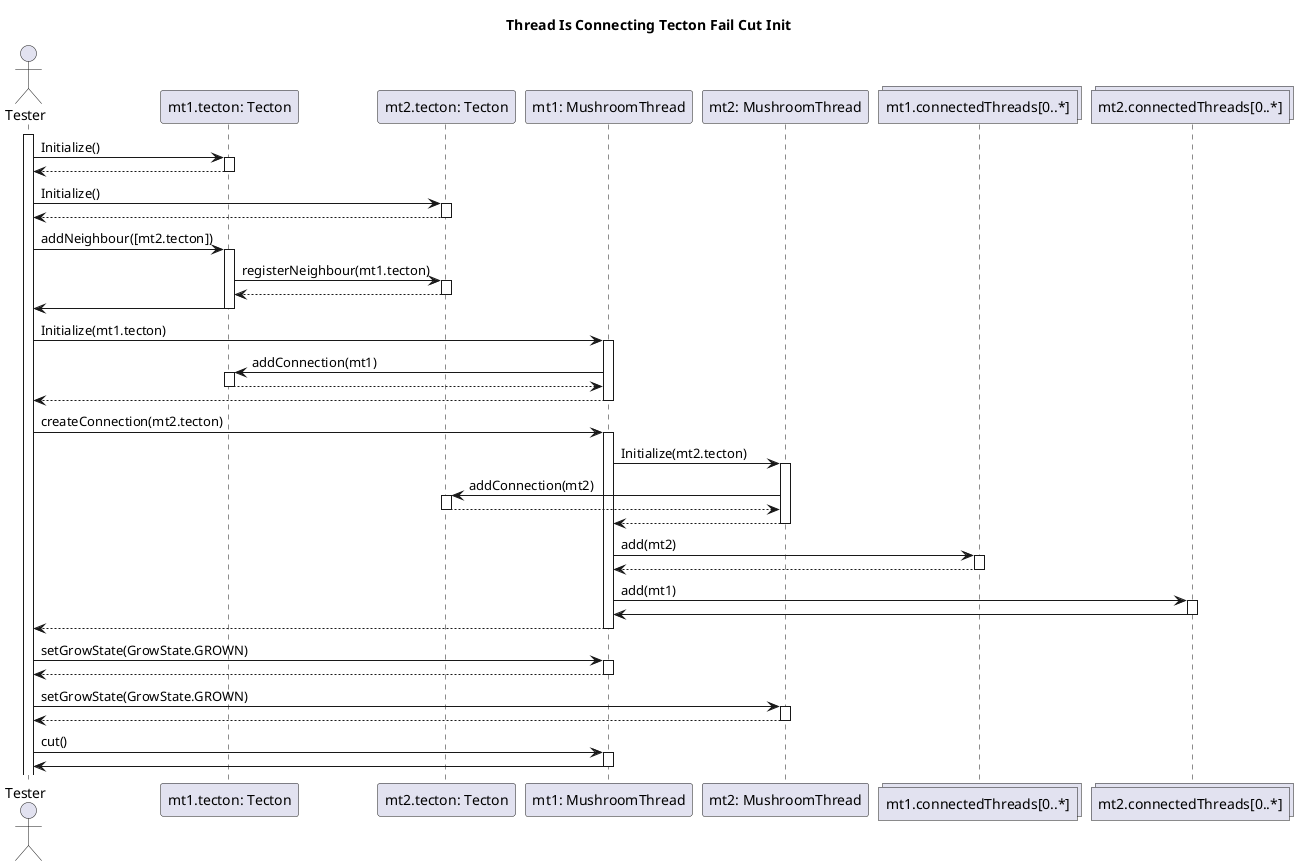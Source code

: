 @startuml Thread Is Traversible Fail Cut Init
title Thread Is Connecting Tecton Fail Cut Init

actor "Tester" as tester

participant "mt1.tecton: Tecton" as t1
participant "mt2.tecton: Tecton" as t2
participant "mt1: MushroomThread" as mt1
participant "mt2: MushroomThread" as mt2

collections "mt1.connectedThreads[0..*]" as ct1
collections "mt2.connectedThreads[0..*]" as ct2

activate tester

'Init tectons
tester -> t1: Initialize()
activate t1
t1 --> tester
deactivate t1

tester -> t2: Initialize()
activate t2
t2 --> tester
deactivate t2

'Add neighbours
tester -> t1: addNeighbour([mt2.tecton])
activate t1
t1 -> t2: registerNeighbour(mt1.tecton)
activate t2
t2 --> t1
deactivate t2
t1 -> tester
deactivate t1

'Add threads
tester -> mt1: Initialize(mt1.tecton)
activate mt1
mt1 -> t1: addConnection(mt1)
activate t1
t1 --> mt1
deactivate t1
mt1 --> tester 
deactivate mt1

tester -> mt1: createConnection(mt2.tecton)
activate mt1

mt1 -> mt2: Initialize(mt2.tecton)
activate mt2
mt2 -> t2: addConnection(mt2)
activate t2
t2 --> mt2
deactivate t2
mt2 --> mt1
deactivate mt2

mt1 -> ct1: add(mt2)
activate ct1
ct1 --> mt1
deactivate ct1


mt1 -> ct2: add(mt1)
activate ct2
ct2 -> mt1
deactivate ct2

mt1 --> tester
deactivate mt1

'Set Grows

tester -> mt1: setGrowState(GrowState.GROWN)
activate mt1
mt1 --> tester
deactivate mt1

tester -> mt2: setGrowState(GrowState.GROWN)
activate mt2
mt2 --> tester
deactivate mt2

tester -> mt1: cut()
activate mt1
mt1 -> tester
deactivate mt1

@enduml
